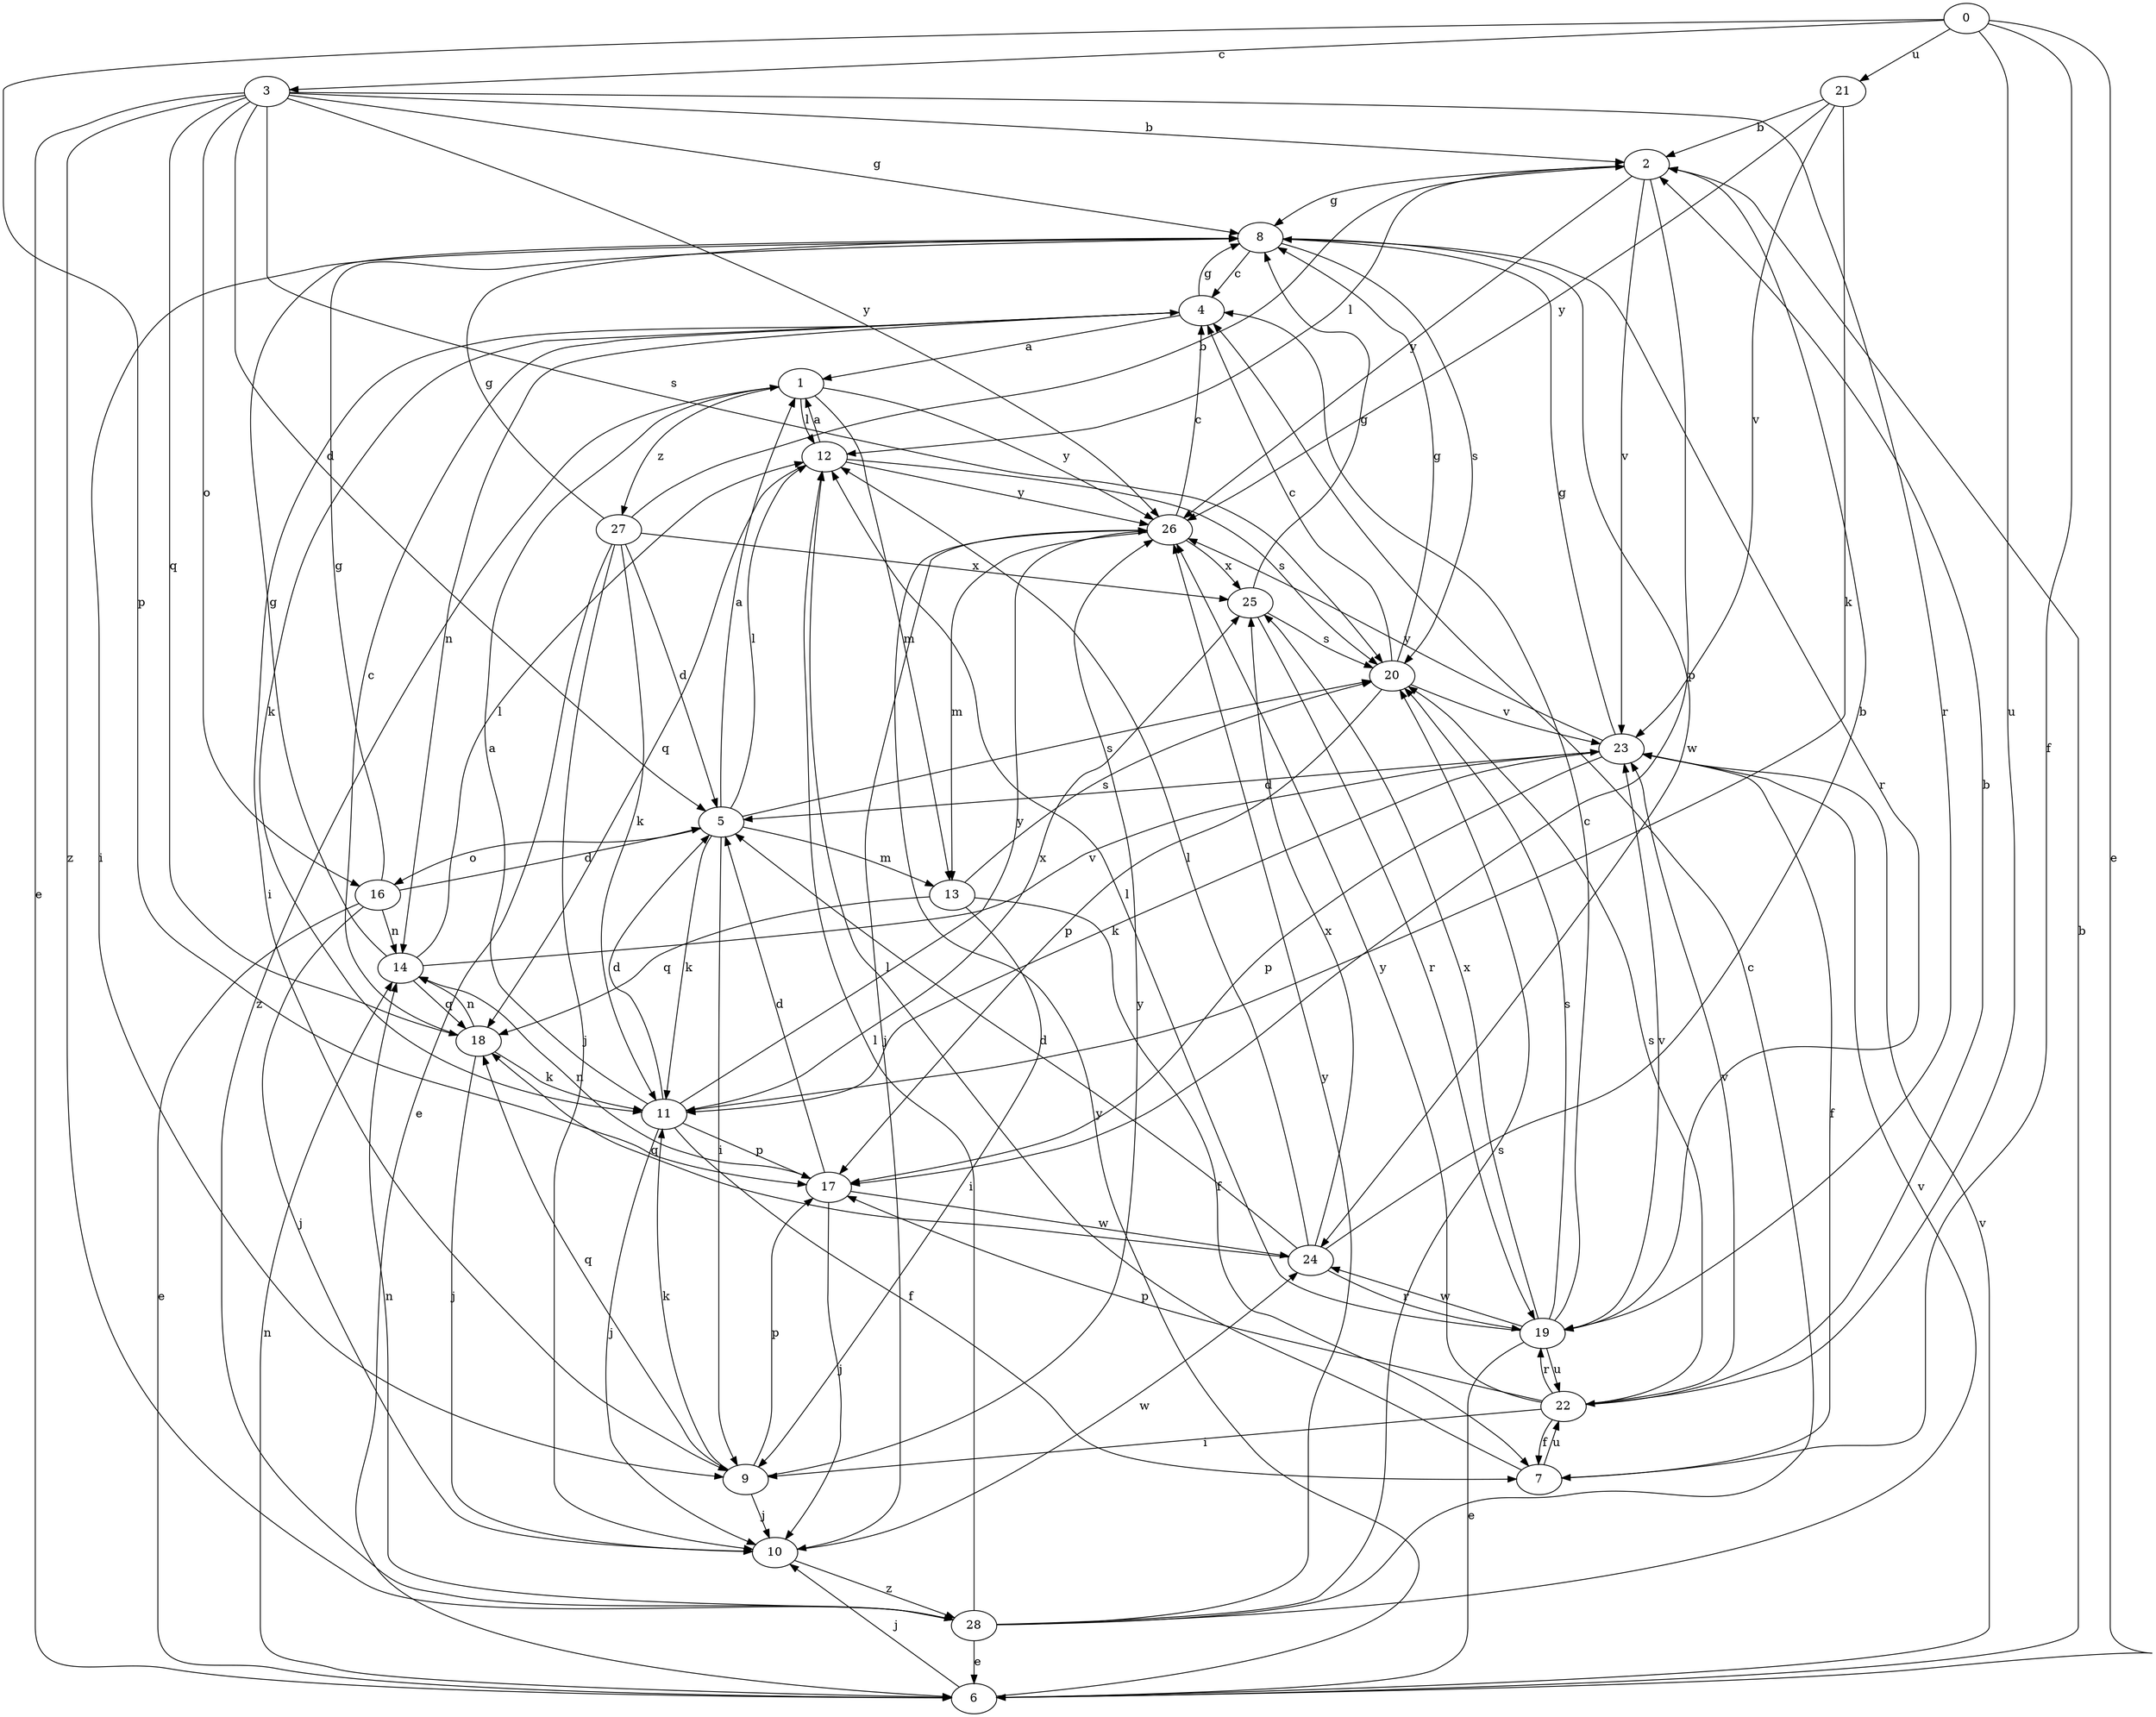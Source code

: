 strict digraph  {
0;
1;
2;
3;
4;
5;
6;
7;
8;
9;
10;
11;
12;
13;
14;
16;
17;
18;
19;
20;
21;
22;
23;
24;
25;
26;
27;
28;
0 -> 3  [label=c];
0 -> 6  [label=e];
0 -> 7  [label=f];
0 -> 17  [label=p];
0 -> 21  [label=u];
0 -> 22  [label=u];
1 -> 12  [label=l];
1 -> 13  [label=m];
1 -> 26  [label=y];
1 -> 27  [label=z];
1 -> 28  [label=z];
2 -> 8  [label=g];
2 -> 12  [label=l];
2 -> 17  [label=p];
2 -> 23  [label=v];
2 -> 26  [label=y];
3 -> 2  [label=b];
3 -> 5  [label=d];
3 -> 6  [label=e];
3 -> 8  [label=g];
3 -> 16  [label=o];
3 -> 18  [label=q];
3 -> 19  [label=r];
3 -> 20  [label=s];
3 -> 26  [label=y];
3 -> 28  [label=z];
4 -> 1  [label=a];
4 -> 8  [label=g];
4 -> 9  [label=i];
4 -> 11  [label=k];
4 -> 14  [label=n];
5 -> 1  [label=a];
5 -> 9  [label=i];
5 -> 11  [label=k];
5 -> 12  [label=l];
5 -> 13  [label=m];
5 -> 16  [label=o];
5 -> 20  [label=s];
6 -> 2  [label=b];
6 -> 10  [label=j];
6 -> 14  [label=n];
6 -> 23  [label=v];
6 -> 26  [label=y];
7 -> 12  [label=l];
7 -> 22  [label=u];
8 -> 4  [label=c];
8 -> 9  [label=i];
8 -> 19  [label=r];
8 -> 20  [label=s];
8 -> 24  [label=w];
9 -> 10  [label=j];
9 -> 11  [label=k];
9 -> 17  [label=p];
9 -> 18  [label=q];
9 -> 26  [label=y];
10 -> 24  [label=w];
10 -> 28  [label=z];
11 -> 1  [label=a];
11 -> 5  [label=d];
11 -> 7  [label=f];
11 -> 10  [label=j];
11 -> 17  [label=p];
11 -> 25  [label=x];
11 -> 26  [label=y];
12 -> 1  [label=a];
12 -> 18  [label=q];
12 -> 20  [label=s];
12 -> 26  [label=y];
13 -> 7  [label=f];
13 -> 9  [label=i];
13 -> 18  [label=q];
13 -> 20  [label=s];
14 -> 8  [label=g];
14 -> 12  [label=l];
14 -> 18  [label=q];
14 -> 23  [label=v];
16 -> 5  [label=d];
16 -> 6  [label=e];
16 -> 8  [label=g];
16 -> 10  [label=j];
16 -> 14  [label=n];
17 -> 5  [label=d];
17 -> 10  [label=j];
17 -> 14  [label=n];
17 -> 24  [label=w];
18 -> 4  [label=c];
18 -> 10  [label=j];
18 -> 11  [label=k];
18 -> 14  [label=n];
19 -> 4  [label=c];
19 -> 6  [label=e];
19 -> 12  [label=l];
19 -> 20  [label=s];
19 -> 22  [label=u];
19 -> 23  [label=v];
19 -> 24  [label=w];
19 -> 25  [label=x];
20 -> 4  [label=c];
20 -> 8  [label=g];
20 -> 17  [label=p];
20 -> 23  [label=v];
21 -> 2  [label=b];
21 -> 11  [label=k];
21 -> 23  [label=v];
21 -> 26  [label=y];
22 -> 2  [label=b];
22 -> 7  [label=f];
22 -> 9  [label=i];
22 -> 17  [label=p];
22 -> 19  [label=r];
22 -> 20  [label=s];
22 -> 23  [label=v];
22 -> 26  [label=y];
23 -> 5  [label=d];
23 -> 7  [label=f];
23 -> 8  [label=g];
23 -> 11  [label=k];
23 -> 17  [label=p];
23 -> 26  [label=y];
24 -> 2  [label=b];
24 -> 5  [label=d];
24 -> 12  [label=l];
24 -> 18  [label=q];
24 -> 19  [label=r];
24 -> 25  [label=x];
25 -> 8  [label=g];
25 -> 19  [label=r];
25 -> 20  [label=s];
26 -> 4  [label=c];
26 -> 10  [label=j];
26 -> 13  [label=m];
26 -> 25  [label=x];
27 -> 2  [label=b];
27 -> 5  [label=d];
27 -> 6  [label=e];
27 -> 8  [label=g];
27 -> 10  [label=j];
27 -> 11  [label=k];
27 -> 25  [label=x];
28 -> 4  [label=c];
28 -> 6  [label=e];
28 -> 12  [label=l];
28 -> 14  [label=n];
28 -> 20  [label=s];
28 -> 23  [label=v];
28 -> 26  [label=y];
}
